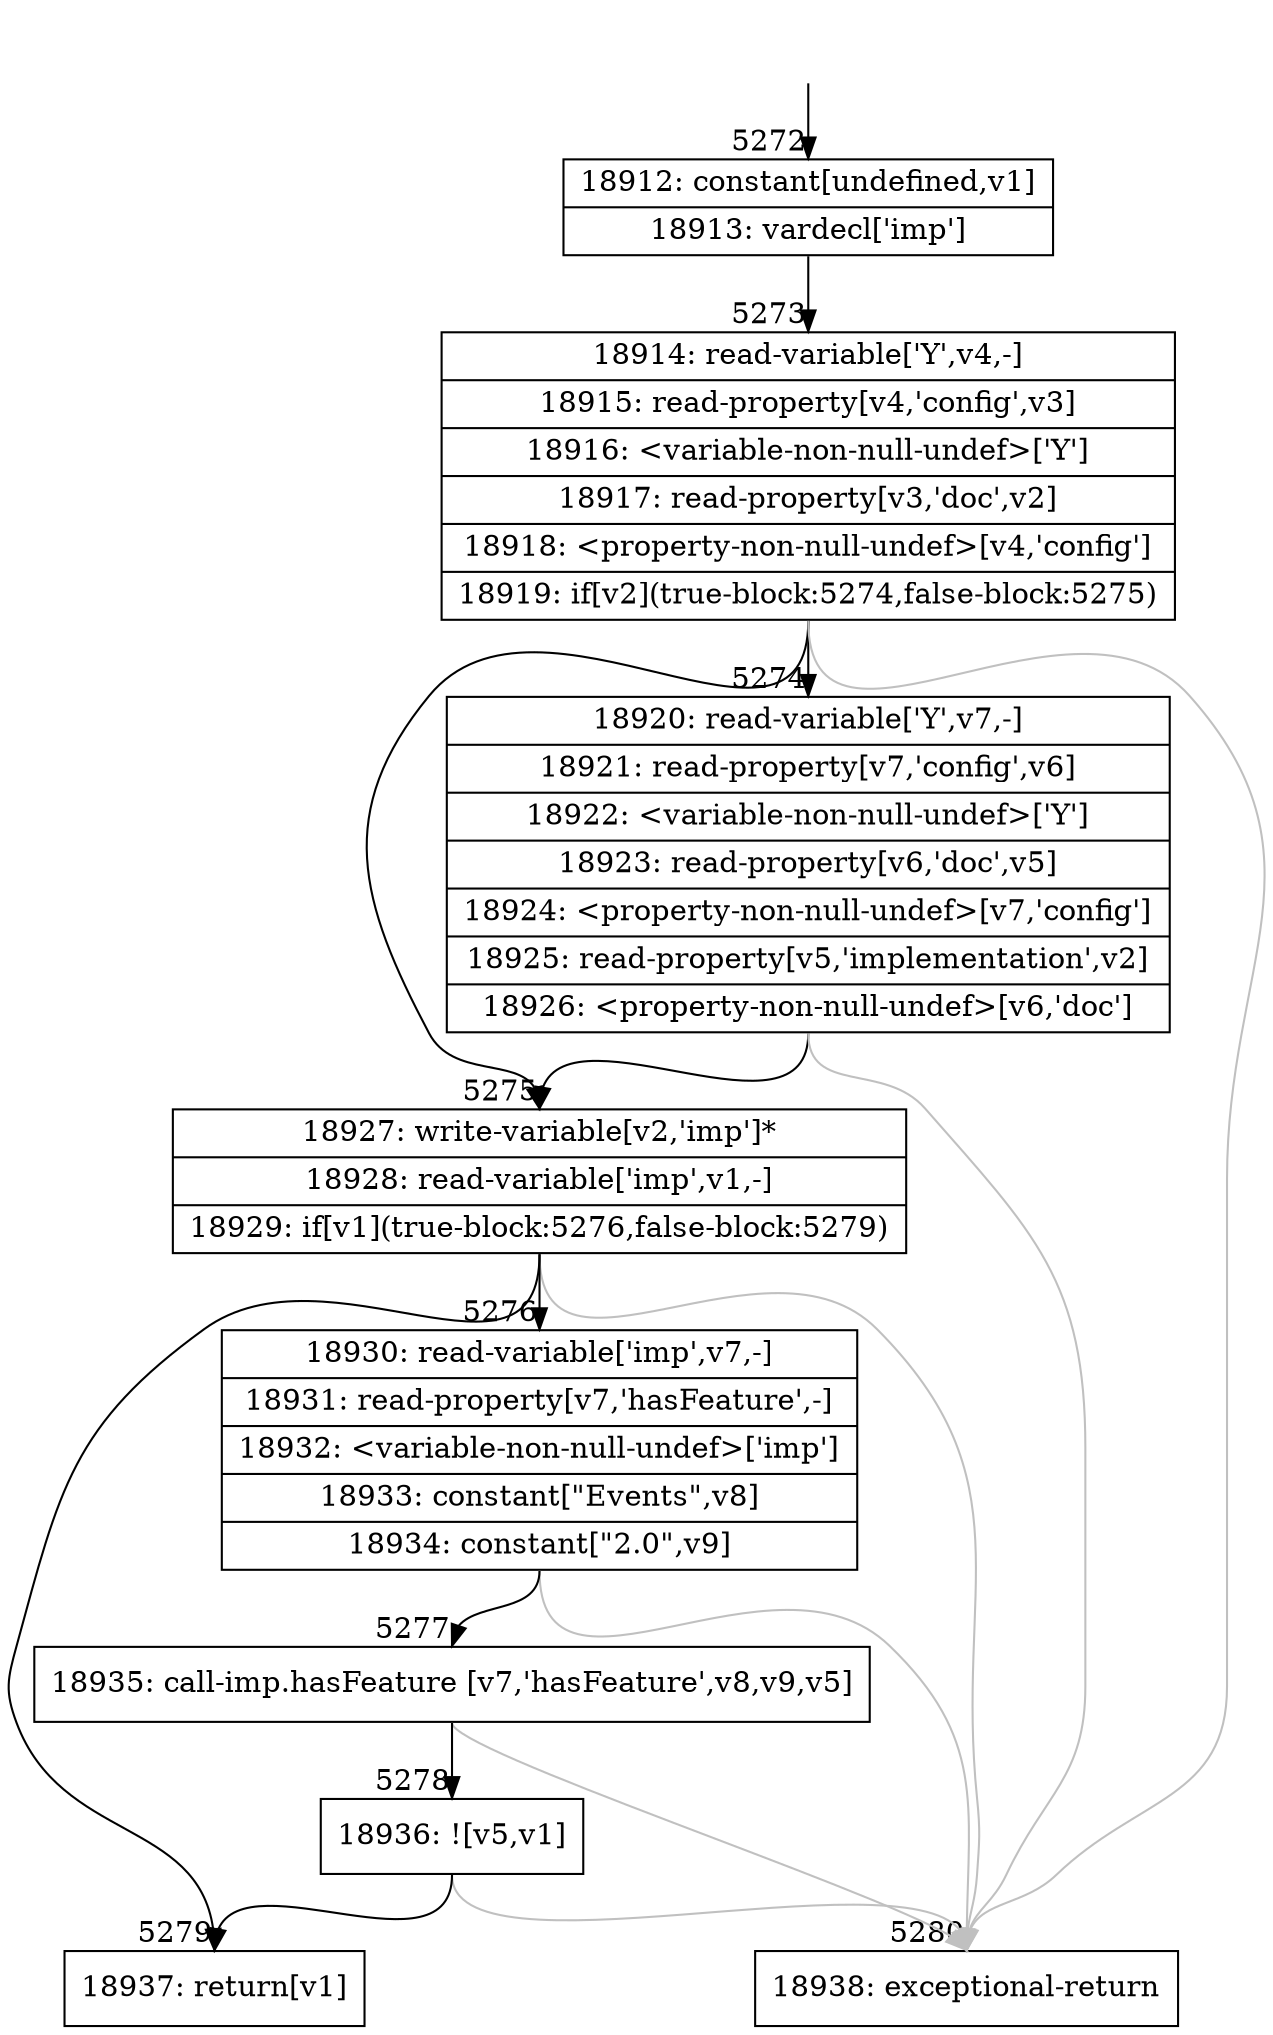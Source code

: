 digraph {
rankdir="TD"
BB_entry248[shape=none,label=""];
BB_entry248 -> BB5272 [tailport=s, headport=n, headlabel="    5272"]
BB5272 [shape=record label="{18912: constant[undefined,v1]|18913: vardecl['imp']}" ] 
BB5272 -> BB5273 [tailport=s, headport=n, headlabel="      5273"]
BB5273 [shape=record label="{18914: read-variable['Y',v4,-]|18915: read-property[v4,'config',v3]|18916: \<variable-non-null-undef\>['Y']|18917: read-property[v3,'doc',v2]|18918: \<property-non-null-undef\>[v4,'config']|18919: if[v2](true-block:5274,false-block:5275)}" ] 
BB5273 -> BB5275 [tailport=s, headport=n, headlabel="      5275"]
BB5273 -> BB5274 [tailport=s, headport=n, headlabel="      5274"]
BB5273 -> BB5280 [tailport=s, headport=n, color=gray, headlabel="      5280"]
BB5274 [shape=record label="{18920: read-variable['Y',v7,-]|18921: read-property[v7,'config',v6]|18922: \<variable-non-null-undef\>['Y']|18923: read-property[v6,'doc',v5]|18924: \<property-non-null-undef\>[v7,'config']|18925: read-property[v5,'implementation',v2]|18926: \<property-non-null-undef\>[v6,'doc']}" ] 
BB5274 -> BB5275 [tailport=s, headport=n]
BB5274 -> BB5280 [tailport=s, headport=n, color=gray]
BB5275 [shape=record label="{18927: write-variable[v2,'imp']*|18928: read-variable['imp',v1,-]|18929: if[v1](true-block:5276,false-block:5279)}" ] 
BB5275 -> BB5279 [tailport=s, headport=n, headlabel="      5279"]
BB5275 -> BB5276 [tailport=s, headport=n, headlabel="      5276"]
BB5275 -> BB5280 [tailport=s, headport=n, color=gray]
BB5276 [shape=record label="{18930: read-variable['imp',v7,-]|18931: read-property[v7,'hasFeature',-]|18932: \<variable-non-null-undef\>['imp']|18933: constant[\"Events\",v8]|18934: constant[\"2.0\",v9]}" ] 
BB5276 -> BB5277 [tailport=s, headport=n, headlabel="      5277"]
BB5276 -> BB5280 [tailport=s, headport=n, color=gray]
BB5277 [shape=record label="{18935: call-imp.hasFeature [v7,'hasFeature',v8,v9,v5]}" ] 
BB5277 -> BB5278 [tailport=s, headport=n, headlabel="      5278"]
BB5277 -> BB5280 [tailport=s, headport=n, color=gray]
BB5278 [shape=record label="{18936: ![v5,v1]}" ] 
BB5278 -> BB5279 [tailport=s, headport=n]
BB5278 -> BB5280 [tailport=s, headport=n, color=gray]
BB5279 [shape=record label="{18937: return[v1]}" ] 
BB5280 [shape=record label="{18938: exceptional-return}" ] 
//#$~ 10063
}
